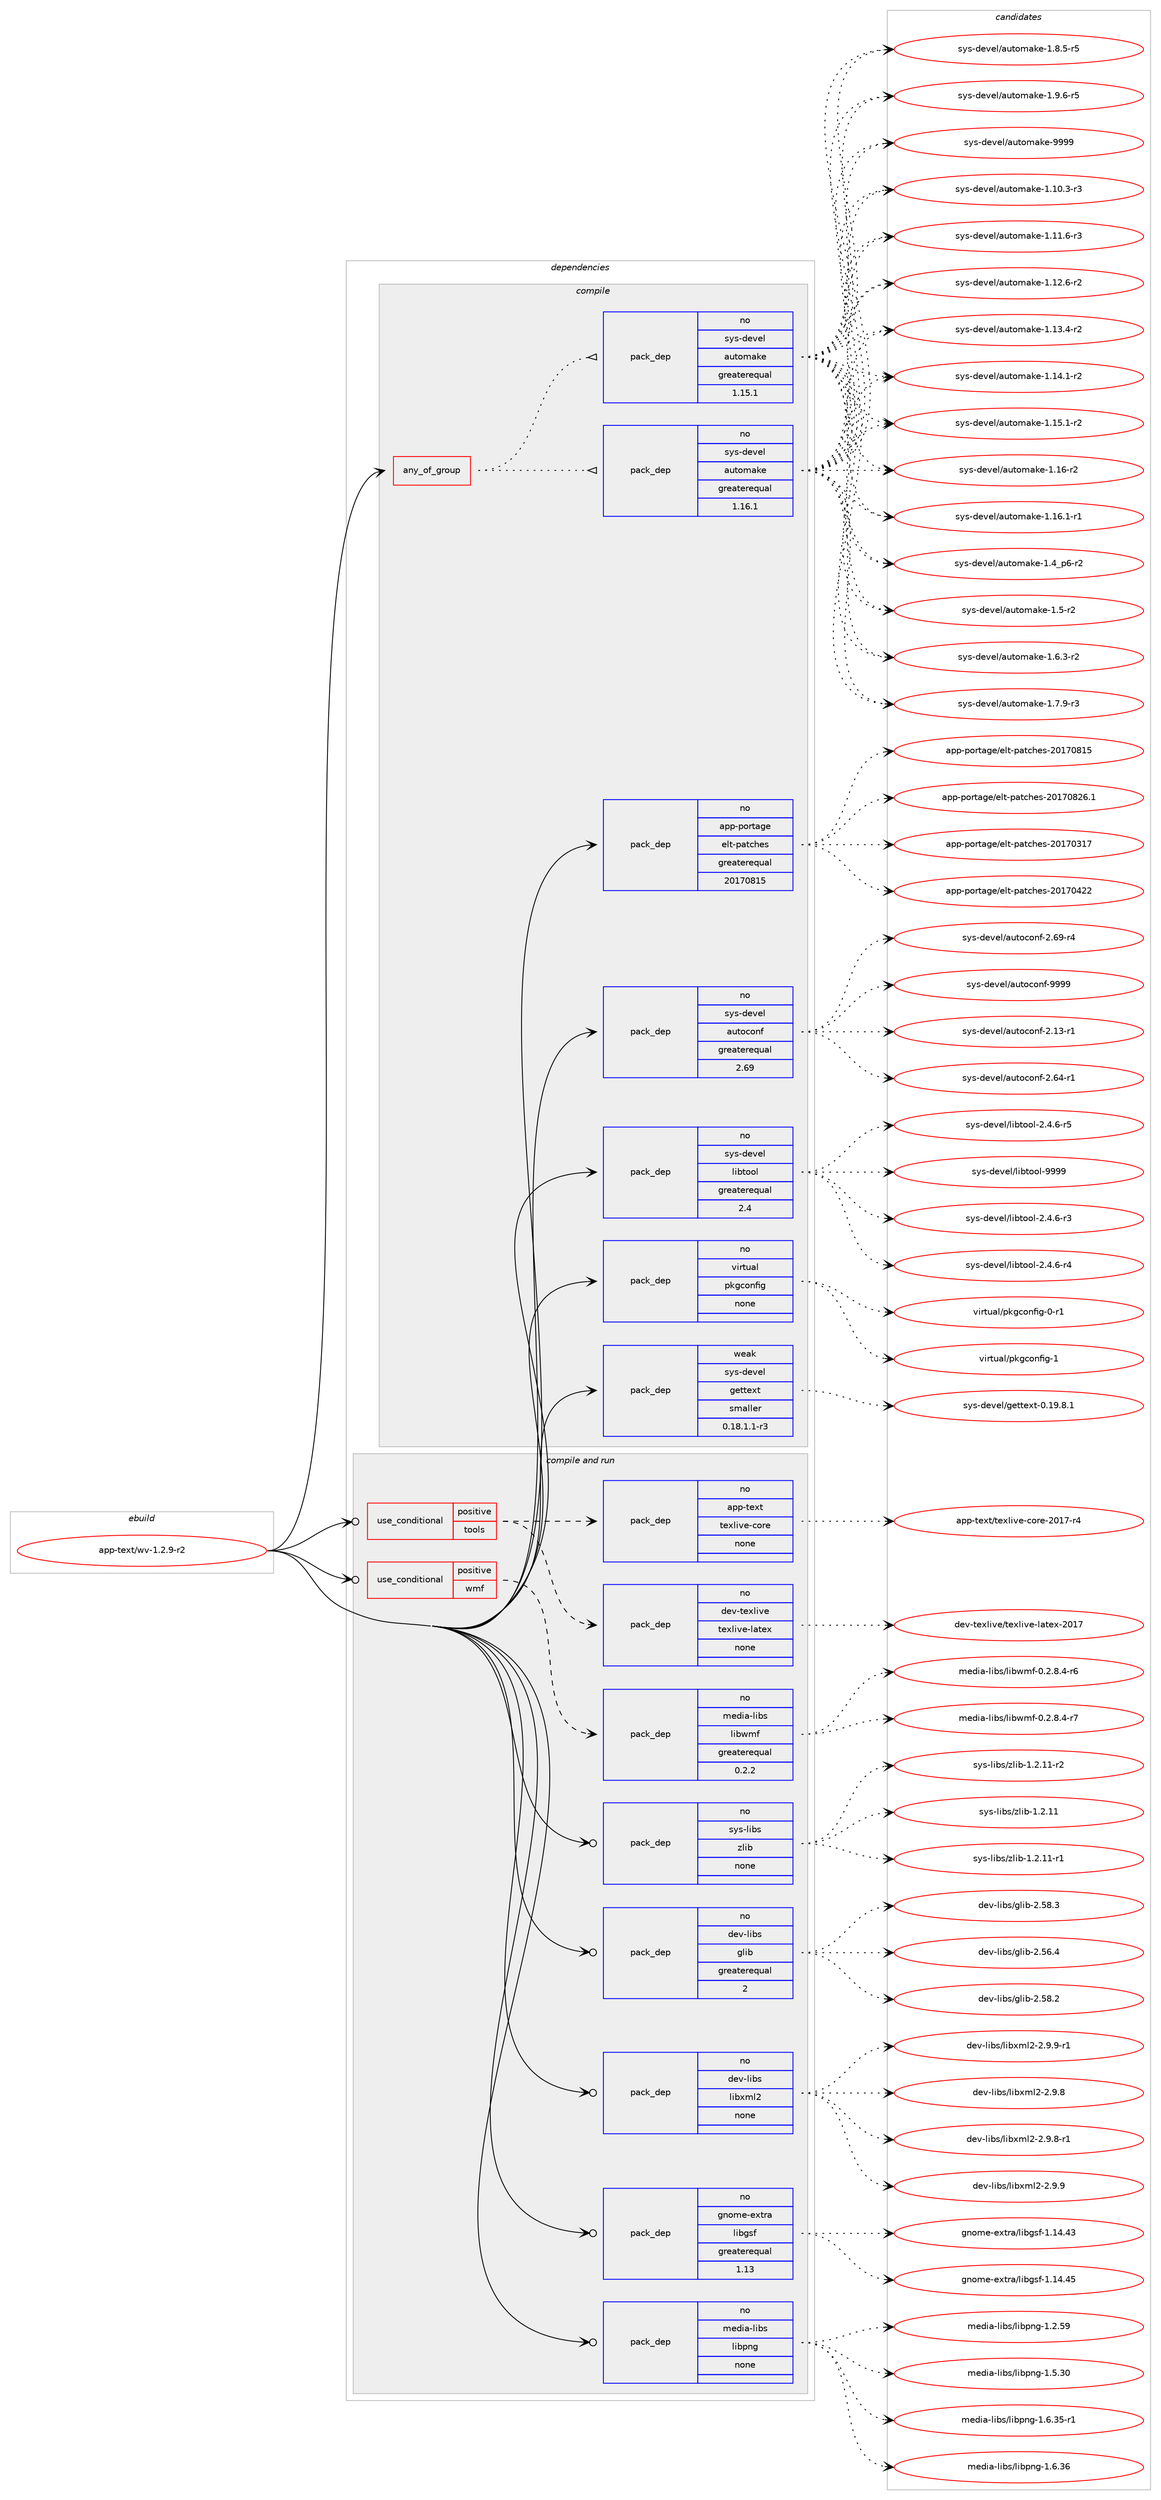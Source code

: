 digraph prolog {

# *************
# Graph options
# *************

newrank=true;
concentrate=true;
compound=true;
graph [rankdir=LR,fontname=Helvetica,fontsize=10,ranksep=1.5];#, ranksep=2.5, nodesep=0.2];
edge  [arrowhead=vee];
node  [fontname=Helvetica,fontsize=10];

# **********
# The ebuild
# **********

subgraph cluster_leftcol {
color=gray;
rank=same;
label=<<i>ebuild</i>>;
id [label="app-text/wv-1.2.9-r2", color=red, width=4, href="../app-text/wv-1.2.9-r2.svg"];
}

# ****************
# The dependencies
# ****************

subgraph cluster_midcol {
color=gray;
label=<<i>dependencies</i>>;
subgraph cluster_compile {
fillcolor="#eeeeee";
style=filled;
label=<<i>compile</i>>;
subgraph any20020 {
dependency1313328 [label=<<TABLE BORDER="0" CELLBORDER="1" CELLSPACING="0" CELLPADDING="4"><TR><TD CELLPADDING="10">any_of_group</TD></TR></TABLE>>, shape=none, color=red];subgraph pack936463 {
dependency1313329 [label=<<TABLE BORDER="0" CELLBORDER="1" CELLSPACING="0" CELLPADDING="4" WIDTH="220"><TR><TD ROWSPAN="6" CELLPADDING="30">pack_dep</TD></TR><TR><TD WIDTH="110">no</TD></TR><TR><TD>sys-devel</TD></TR><TR><TD>automake</TD></TR><TR><TD>greaterequal</TD></TR><TR><TD>1.16.1</TD></TR></TABLE>>, shape=none, color=blue];
}
dependency1313328:e -> dependency1313329:w [weight=20,style="dotted",arrowhead="oinv"];
subgraph pack936464 {
dependency1313330 [label=<<TABLE BORDER="0" CELLBORDER="1" CELLSPACING="0" CELLPADDING="4" WIDTH="220"><TR><TD ROWSPAN="6" CELLPADDING="30">pack_dep</TD></TR><TR><TD WIDTH="110">no</TD></TR><TR><TD>sys-devel</TD></TR><TR><TD>automake</TD></TR><TR><TD>greaterequal</TD></TR><TR><TD>1.15.1</TD></TR></TABLE>>, shape=none, color=blue];
}
dependency1313328:e -> dependency1313330:w [weight=20,style="dotted",arrowhead="oinv"];
}
id:e -> dependency1313328:w [weight=20,style="solid",arrowhead="vee"];
subgraph pack936465 {
dependency1313331 [label=<<TABLE BORDER="0" CELLBORDER="1" CELLSPACING="0" CELLPADDING="4" WIDTH="220"><TR><TD ROWSPAN="6" CELLPADDING="30">pack_dep</TD></TR><TR><TD WIDTH="110">no</TD></TR><TR><TD>app-portage</TD></TR><TR><TD>elt-patches</TD></TR><TR><TD>greaterequal</TD></TR><TR><TD>20170815</TD></TR></TABLE>>, shape=none, color=blue];
}
id:e -> dependency1313331:w [weight=20,style="solid",arrowhead="vee"];
subgraph pack936466 {
dependency1313332 [label=<<TABLE BORDER="0" CELLBORDER="1" CELLSPACING="0" CELLPADDING="4" WIDTH="220"><TR><TD ROWSPAN="6" CELLPADDING="30">pack_dep</TD></TR><TR><TD WIDTH="110">no</TD></TR><TR><TD>sys-devel</TD></TR><TR><TD>autoconf</TD></TR><TR><TD>greaterequal</TD></TR><TR><TD>2.69</TD></TR></TABLE>>, shape=none, color=blue];
}
id:e -> dependency1313332:w [weight=20,style="solid",arrowhead="vee"];
subgraph pack936467 {
dependency1313333 [label=<<TABLE BORDER="0" CELLBORDER="1" CELLSPACING="0" CELLPADDING="4" WIDTH="220"><TR><TD ROWSPAN="6" CELLPADDING="30">pack_dep</TD></TR><TR><TD WIDTH="110">no</TD></TR><TR><TD>sys-devel</TD></TR><TR><TD>libtool</TD></TR><TR><TD>greaterequal</TD></TR><TR><TD>2.4</TD></TR></TABLE>>, shape=none, color=blue];
}
id:e -> dependency1313333:w [weight=20,style="solid",arrowhead="vee"];
subgraph pack936468 {
dependency1313334 [label=<<TABLE BORDER="0" CELLBORDER="1" CELLSPACING="0" CELLPADDING="4" WIDTH="220"><TR><TD ROWSPAN="6" CELLPADDING="30">pack_dep</TD></TR><TR><TD WIDTH="110">no</TD></TR><TR><TD>virtual</TD></TR><TR><TD>pkgconfig</TD></TR><TR><TD>none</TD></TR><TR><TD></TD></TR></TABLE>>, shape=none, color=blue];
}
id:e -> dependency1313334:w [weight=20,style="solid",arrowhead="vee"];
subgraph pack936469 {
dependency1313335 [label=<<TABLE BORDER="0" CELLBORDER="1" CELLSPACING="0" CELLPADDING="4" WIDTH="220"><TR><TD ROWSPAN="6" CELLPADDING="30">pack_dep</TD></TR><TR><TD WIDTH="110">weak</TD></TR><TR><TD>sys-devel</TD></TR><TR><TD>gettext</TD></TR><TR><TD>smaller</TD></TR><TR><TD>0.18.1.1-r3</TD></TR></TABLE>>, shape=none, color=blue];
}
id:e -> dependency1313335:w [weight=20,style="solid",arrowhead="vee"];
}
subgraph cluster_compileandrun {
fillcolor="#eeeeee";
style=filled;
label=<<i>compile and run</i>>;
subgraph cond356296 {
dependency1313336 [label=<<TABLE BORDER="0" CELLBORDER="1" CELLSPACING="0" CELLPADDING="4"><TR><TD ROWSPAN="3" CELLPADDING="10">use_conditional</TD></TR><TR><TD>positive</TD></TR><TR><TD>tools</TD></TR></TABLE>>, shape=none, color=red];
subgraph pack936470 {
dependency1313337 [label=<<TABLE BORDER="0" CELLBORDER="1" CELLSPACING="0" CELLPADDING="4" WIDTH="220"><TR><TD ROWSPAN="6" CELLPADDING="30">pack_dep</TD></TR><TR><TD WIDTH="110">no</TD></TR><TR><TD>app-text</TD></TR><TR><TD>texlive-core</TD></TR><TR><TD>none</TD></TR><TR><TD></TD></TR></TABLE>>, shape=none, color=blue];
}
dependency1313336:e -> dependency1313337:w [weight=20,style="dashed",arrowhead="vee"];
subgraph pack936471 {
dependency1313338 [label=<<TABLE BORDER="0" CELLBORDER="1" CELLSPACING="0" CELLPADDING="4" WIDTH="220"><TR><TD ROWSPAN="6" CELLPADDING="30">pack_dep</TD></TR><TR><TD WIDTH="110">no</TD></TR><TR><TD>dev-texlive</TD></TR><TR><TD>texlive-latex</TD></TR><TR><TD>none</TD></TR><TR><TD></TD></TR></TABLE>>, shape=none, color=blue];
}
dependency1313336:e -> dependency1313338:w [weight=20,style="dashed",arrowhead="vee"];
}
id:e -> dependency1313336:w [weight=20,style="solid",arrowhead="odotvee"];
subgraph cond356297 {
dependency1313339 [label=<<TABLE BORDER="0" CELLBORDER="1" CELLSPACING="0" CELLPADDING="4"><TR><TD ROWSPAN="3" CELLPADDING="10">use_conditional</TD></TR><TR><TD>positive</TD></TR><TR><TD>wmf</TD></TR></TABLE>>, shape=none, color=red];
subgraph pack936472 {
dependency1313340 [label=<<TABLE BORDER="0" CELLBORDER="1" CELLSPACING="0" CELLPADDING="4" WIDTH="220"><TR><TD ROWSPAN="6" CELLPADDING="30">pack_dep</TD></TR><TR><TD WIDTH="110">no</TD></TR><TR><TD>media-libs</TD></TR><TR><TD>libwmf</TD></TR><TR><TD>greaterequal</TD></TR><TR><TD>0.2.2</TD></TR></TABLE>>, shape=none, color=blue];
}
dependency1313339:e -> dependency1313340:w [weight=20,style="dashed",arrowhead="vee"];
}
id:e -> dependency1313339:w [weight=20,style="solid",arrowhead="odotvee"];
subgraph pack936473 {
dependency1313341 [label=<<TABLE BORDER="0" CELLBORDER="1" CELLSPACING="0" CELLPADDING="4" WIDTH="220"><TR><TD ROWSPAN="6" CELLPADDING="30">pack_dep</TD></TR><TR><TD WIDTH="110">no</TD></TR><TR><TD>dev-libs</TD></TR><TR><TD>glib</TD></TR><TR><TD>greaterequal</TD></TR><TR><TD>2</TD></TR></TABLE>>, shape=none, color=blue];
}
id:e -> dependency1313341:w [weight=20,style="solid",arrowhead="odotvee"];
subgraph pack936474 {
dependency1313342 [label=<<TABLE BORDER="0" CELLBORDER="1" CELLSPACING="0" CELLPADDING="4" WIDTH="220"><TR><TD ROWSPAN="6" CELLPADDING="30">pack_dep</TD></TR><TR><TD WIDTH="110">no</TD></TR><TR><TD>dev-libs</TD></TR><TR><TD>libxml2</TD></TR><TR><TD>none</TD></TR><TR><TD></TD></TR></TABLE>>, shape=none, color=blue];
}
id:e -> dependency1313342:w [weight=20,style="solid",arrowhead="odotvee"];
subgraph pack936475 {
dependency1313343 [label=<<TABLE BORDER="0" CELLBORDER="1" CELLSPACING="0" CELLPADDING="4" WIDTH="220"><TR><TD ROWSPAN="6" CELLPADDING="30">pack_dep</TD></TR><TR><TD WIDTH="110">no</TD></TR><TR><TD>gnome-extra</TD></TR><TR><TD>libgsf</TD></TR><TR><TD>greaterequal</TD></TR><TR><TD>1.13</TD></TR></TABLE>>, shape=none, color=blue];
}
id:e -> dependency1313343:w [weight=20,style="solid",arrowhead="odotvee"];
subgraph pack936476 {
dependency1313344 [label=<<TABLE BORDER="0" CELLBORDER="1" CELLSPACING="0" CELLPADDING="4" WIDTH="220"><TR><TD ROWSPAN="6" CELLPADDING="30">pack_dep</TD></TR><TR><TD WIDTH="110">no</TD></TR><TR><TD>media-libs</TD></TR><TR><TD>libpng</TD></TR><TR><TD>none</TD></TR><TR><TD></TD></TR></TABLE>>, shape=none, color=blue];
}
id:e -> dependency1313344:w [weight=20,style="solid",arrowhead="odotvee"];
subgraph pack936477 {
dependency1313345 [label=<<TABLE BORDER="0" CELLBORDER="1" CELLSPACING="0" CELLPADDING="4" WIDTH="220"><TR><TD ROWSPAN="6" CELLPADDING="30">pack_dep</TD></TR><TR><TD WIDTH="110">no</TD></TR><TR><TD>sys-libs</TD></TR><TR><TD>zlib</TD></TR><TR><TD>none</TD></TR><TR><TD></TD></TR></TABLE>>, shape=none, color=blue];
}
id:e -> dependency1313345:w [weight=20,style="solid",arrowhead="odotvee"];
}
subgraph cluster_run {
fillcolor="#eeeeee";
style=filled;
label=<<i>run</i>>;
}
}

# **************
# The candidates
# **************

subgraph cluster_choices {
rank=same;
color=gray;
label=<<i>candidates</i>>;

subgraph choice936463 {
color=black;
nodesep=1;
choice11512111545100101118101108479711711611110997107101454946494846514511451 [label="sys-devel/automake-1.10.3-r3", color=red, width=4,href="../sys-devel/automake-1.10.3-r3.svg"];
choice11512111545100101118101108479711711611110997107101454946494946544511451 [label="sys-devel/automake-1.11.6-r3", color=red, width=4,href="../sys-devel/automake-1.11.6-r3.svg"];
choice11512111545100101118101108479711711611110997107101454946495046544511450 [label="sys-devel/automake-1.12.6-r2", color=red, width=4,href="../sys-devel/automake-1.12.6-r2.svg"];
choice11512111545100101118101108479711711611110997107101454946495146524511450 [label="sys-devel/automake-1.13.4-r2", color=red, width=4,href="../sys-devel/automake-1.13.4-r2.svg"];
choice11512111545100101118101108479711711611110997107101454946495246494511450 [label="sys-devel/automake-1.14.1-r2", color=red, width=4,href="../sys-devel/automake-1.14.1-r2.svg"];
choice11512111545100101118101108479711711611110997107101454946495346494511450 [label="sys-devel/automake-1.15.1-r2", color=red, width=4,href="../sys-devel/automake-1.15.1-r2.svg"];
choice1151211154510010111810110847971171161111099710710145494649544511450 [label="sys-devel/automake-1.16-r2", color=red, width=4,href="../sys-devel/automake-1.16-r2.svg"];
choice11512111545100101118101108479711711611110997107101454946495446494511449 [label="sys-devel/automake-1.16.1-r1", color=red, width=4,href="../sys-devel/automake-1.16.1-r1.svg"];
choice115121115451001011181011084797117116111109971071014549465295112544511450 [label="sys-devel/automake-1.4_p6-r2", color=red, width=4,href="../sys-devel/automake-1.4_p6-r2.svg"];
choice11512111545100101118101108479711711611110997107101454946534511450 [label="sys-devel/automake-1.5-r2", color=red, width=4,href="../sys-devel/automake-1.5-r2.svg"];
choice115121115451001011181011084797117116111109971071014549465446514511450 [label="sys-devel/automake-1.6.3-r2", color=red, width=4,href="../sys-devel/automake-1.6.3-r2.svg"];
choice115121115451001011181011084797117116111109971071014549465546574511451 [label="sys-devel/automake-1.7.9-r3", color=red, width=4,href="../sys-devel/automake-1.7.9-r3.svg"];
choice115121115451001011181011084797117116111109971071014549465646534511453 [label="sys-devel/automake-1.8.5-r5", color=red, width=4,href="../sys-devel/automake-1.8.5-r5.svg"];
choice115121115451001011181011084797117116111109971071014549465746544511453 [label="sys-devel/automake-1.9.6-r5", color=red, width=4,href="../sys-devel/automake-1.9.6-r5.svg"];
choice115121115451001011181011084797117116111109971071014557575757 [label="sys-devel/automake-9999", color=red, width=4,href="../sys-devel/automake-9999.svg"];
dependency1313329:e -> choice11512111545100101118101108479711711611110997107101454946494846514511451:w [style=dotted,weight="100"];
dependency1313329:e -> choice11512111545100101118101108479711711611110997107101454946494946544511451:w [style=dotted,weight="100"];
dependency1313329:e -> choice11512111545100101118101108479711711611110997107101454946495046544511450:w [style=dotted,weight="100"];
dependency1313329:e -> choice11512111545100101118101108479711711611110997107101454946495146524511450:w [style=dotted,weight="100"];
dependency1313329:e -> choice11512111545100101118101108479711711611110997107101454946495246494511450:w [style=dotted,weight="100"];
dependency1313329:e -> choice11512111545100101118101108479711711611110997107101454946495346494511450:w [style=dotted,weight="100"];
dependency1313329:e -> choice1151211154510010111810110847971171161111099710710145494649544511450:w [style=dotted,weight="100"];
dependency1313329:e -> choice11512111545100101118101108479711711611110997107101454946495446494511449:w [style=dotted,weight="100"];
dependency1313329:e -> choice115121115451001011181011084797117116111109971071014549465295112544511450:w [style=dotted,weight="100"];
dependency1313329:e -> choice11512111545100101118101108479711711611110997107101454946534511450:w [style=dotted,weight="100"];
dependency1313329:e -> choice115121115451001011181011084797117116111109971071014549465446514511450:w [style=dotted,weight="100"];
dependency1313329:e -> choice115121115451001011181011084797117116111109971071014549465546574511451:w [style=dotted,weight="100"];
dependency1313329:e -> choice115121115451001011181011084797117116111109971071014549465646534511453:w [style=dotted,weight="100"];
dependency1313329:e -> choice115121115451001011181011084797117116111109971071014549465746544511453:w [style=dotted,weight="100"];
dependency1313329:e -> choice115121115451001011181011084797117116111109971071014557575757:w [style=dotted,weight="100"];
}
subgraph choice936464 {
color=black;
nodesep=1;
choice11512111545100101118101108479711711611110997107101454946494846514511451 [label="sys-devel/automake-1.10.3-r3", color=red, width=4,href="../sys-devel/automake-1.10.3-r3.svg"];
choice11512111545100101118101108479711711611110997107101454946494946544511451 [label="sys-devel/automake-1.11.6-r3", color=red, width=4,href="../sys-devel/automake-1.11.6-r3.svg"];
choice11512111545100101118101108479711711611110997107101454946495046544511450 [label="sys-devel/automake-1.12.6-r2", color=red, width=4,href="../sys-devel/automake-1.12.6-r2.svg"];
choice11512111545100101118101108479711711611110997107101454946495146524511450 [label="sys-devel/automake-1.13.4-r2", color=red, width=4,href="../sys-devel/automake-1.13.4-r2.svg"];
choice11512111545100101118101108479711711611110997107101454946495246494511450 [label="sys-devel/automake-1.14.1-r2", color=red, width=4,href="../sys-devel/automake-1.14.1-r2.svg"];
choice11512111545100101118101108479711711611110997107101454946495346494511450 [label="sys-devel/automake-1.15.1-r2", color=red, width=4,href="../sys-devel/automake-1.15.1-r2.svg"];
choice1151211154510010111810110847971171161111099710710145494649544511450 [label="sys-devel/automake-1.16-r2", color=red, width=4,href="../sys-devel/automake-1.16-r2.svg"];
choice11512111545100101118101108479711711611110997107101454946495446494511449 [label="sys-devel/automake-1.16.1-r1", color=red, width=4,href="../sys-devel/automake-1.16.1-r1.svg"];
choice115121115451001011181011084797117116111109971071014549465295112544511450 [label="sys-devel/automake-1.4_p6-r2", color=red, width=4,href="../sys-devel/automake-1.4_p6-r2.svg"];
choice11512111545100101118101108479711711611110997107101454946534511450 [label="sys-devel/automake-1.5-r2", color=red, width=4,href="../sys-devel/automake-1.5-r2.svg"];
choice115121115451001011181011084797117116111109971071014549465446514511450 [label="sys-devel/automake-1.6.3-r2", color=red, width=4,href="../sys-devel/automake-1.6.3-r2.svg"];
choice115121115451001011181011084797117116111109971071014549465546574511451 [label="sys-devel/automake-1.7.9-r3", color=red, width=4,href="../sys-devel/automake-1.7.9-r3.svg"];
choice115121115451001011181011084797117116111109971071014549465646534511453 [label="sys-devel/automake-1.8.5-r5", color=red, width=4,href="../sys-devel/automake-1.8.5-r5.svg"];
choice115121115451001011181011084797117116111109971071014549465746544511453 [label="sys-devel/automake-1.9.6-r5", color=red, width=4,href="../sys-devel/automake-1.9.6-r5.svg"];
choice115121115451001011181011084797117116111109971071014557575757 [label="sys-devel/automake-9999", color=red, width=4,href="../sys-devel/automake-9999.svg"];
dependency1313330:e -> choice11512111545100101118101108479711711611110997107101454946494846514511451:w [style=dotted,weight="100"];
dependency1313330:e -> choice11512111545100101118101108479711711611110997107101454946494946544511451:w [style=dotted,weight="100"];
dependency1313330:e -> choice11512111545100101118101108479711711611110997107101454946495046544511450:w [style=dotted,weight="100"];
dependency1313330:e -> choice11512111545100101118101108479711711611110997107101454946495146524511450:w [style=dotted,weight="100"];
dependency1313330:e -> choice11512111545100101118101108479711711611110997107101454946495246494511450:w [style=dotted,weight="100"];
dependency1313330:e -> choice11512111545100101118101108479711711611110997107101454946495346494511450:w [style=dotted,weight="100"];
dependency1313330:e -> choice1151211154510010111810110847971171161111099710710145494649544511450:w [style=dotted,weight="100"];
dependency1313330:e -> choice11512111545100101118101108479711711611110997107101454946495446494511449:w [style=dotted,weight="100"];
dependency1313330:e -> choice115121115451001011181011084797117116111109971071014549465295112544511450:w [style=dotted,weight="100"];
dependency1313330:e -> choice11512111545100101118101108479711711611110997107101454946534511450:w [style=dotted,weight="100"];
dependency1313330:e -> choice115121115451001011181011084797117116111109971071014549465446514511450:w [style=dotted,weight="100"];
dependency1313330:e -> choice115121115451001011181011084797117116111109971071014549465546574511451:w [style=dotted,weight="100"];
dependency1313330:e -> choice115121115451001011181011084797117116111109971071014549465646534511453:w [style=dotted,weight="100"];
dependency1313330:e -> choice115121115451001011181011084797117116111109971071014549465746544511453:w [style=dotted,weight="100"];
dependency1313330:e -> choice115121115451001011181011084797117116111109971071014557575757:w [style=dotted,weight="100"];
}
subgraph choice936465 {
color=black;
nodesep=1;
choice97112112451121111141169710310147101108116451129711699104101115455048495548514955 [label="app-portage/elt-patches-20170317", color=red, width=4,href="../app-portage/elt-patches-20170317.svg"];
choice97112112451121111141169710310147101108116451129711699104101115455048495548525050 [label="app-portage/elt-patches-20170422", color=red, width=4,href="../app-portage/elt-patches-20170422.svg"];
choice97112112451121111141169710310147101108116451129711699104101115455048495548564953 [label="app-portage/elt-patches-20170815", color=red, width=4,href="../app-portage/elt-patches-20170815.svg"];
choice971121124511211111411697103101471011081164511297116991041011154550484955485650544649 [label="app-portage/elt-patches-20170826.1", color=red, width=4,href="../app-portage/elt-patches-20170826.1.svg"];
dependency1313331:e -> choice97112112451121111141169710310147101108116451129711699104101115455048495548514955:w [style=dotted,weight="100"];
dependency1313331:e -> choice97112112451121111141169710310147101108116451129711699104101115455048495548525050:w [style=dotted,weight="100"];
dependency1313331:e -> choice97112112451121111141169710310147101108116451129711699104101115455048495548564953:w [style=dotted,weight="100"];
dependency1313331:e -> choice971121124511211111411697103101471011081164511297116991041011154550484955485650544649:w [style=dotted,weight="100"];
}
subgraph choice936466 {
color=black;
nodesep=1;
choice1151211154510010111810110847971171161119911111010245504649514511449 [label="sys-devel/autoconf-2.13-r1", color=red, width=4,href="../sys-devel/autoconf-2.13-r1.svg"];
choice1151211154510010111810110847971171161119911111010245504654524511449 [label="sys-devel/autoconf-2.64-r1", color=red, width=4,href="../sys-devel/autoconf-2.64-r1.svg"];
choice1151211154510010111810110847971171161119911111010245504654574511452 [label="sys-devel/autoconf-2.69-r4", color=red, width=4,href="../sys-devel/autoconf-2.69-r4.svg"];
choice115121115451001011181011084797117116111991111101024557575757 [label="sys-devel/autoconf-9999", color=red, width=4,href="../sys-devel/autoconf-9999.svg"];
dependency1313332:e -> choice1151211154510010111810110847971171161119911111010245504649514511449:w [style=dotted,weight="100"];
dependency1313332:e -> choice1151211154510010111810110847971171161119911111010245504654524511449:w [style=dotted,weight="100"];
dependency1313332:e -> choice1151211154510010111810110847971171161119911111010245504654574511452:w [style=dotted,weight="100"];
dependency1313332:e -> choice115121115451001011181011084797117116111991111101024557575757:w [style=dotted,weight="100"];
}
subgraph choice936467 {
color=black;
nodesep=1;
choice1151211154510010111810110847108105981161111111084550465246544511451 [label="sys-devel/libtool-2.4.6-r3", color=red, width=4,href="../sys-devel/libtool-2.4.6-r3.svg"];
choice1151211154510010111810110847108105981161111111084550465246544511452 [label="sys-devel/libtool-2.4.6-r4", color=red, width=4,href="../sys-devel/libtool-2.4.6-r4.svg"];
choice1151211154510010111810110847108105981161111111084550465246544511453 [label="sys-devel/libtool-2.4.6-r5", color=red, width=4,href="../sys-devel/libtool-2.4.6-r5.svg"];
choice1151211154510010111810110847108105981161111111084557575757 [label="sys-devel/libtool-9999", color=red, width=4,href="../sys-devel/libtool-9999.svg"];
dependency1313333:e -> choice1151211154510010111810110847108105981161111111084550465246544511451:w [style=dotted,weight="100"];
dependency1313333:e -> choice1151211154510010111810110847108105981161111111084550465246544511452:w [style=dotted,weight="100"];
dependency1313333:e -> choice1151211154510010111810110847108105981161111111084550465246544511453:w [style=dotted,weight="100"];
dependency1313333:e -> choice1151211154510010111810110847108105981161111111084557575757:w [style=dotted,weight="100"];
}
subgraph choice936468 {
color=black;
nodesep=1;
choice11810511411611797108471121071039911111010210510345484511449 [label="virtual/pkgconfig-0-r1", color=red, width=4,href="../virtual/pkgconfig-0-r1.svg"];
choice1181051141161179710847112107103991111101021051034549 [label="virtual/pkgconfig-1", color=red, width=4,href="../virtual/pkgconfig-1.svg"];
dependency1313334:e -> choice11810511411611797108471121071039911111010210510345484511449:w [style=dotted,weight="100"];
dependency1313334:e -> choice1181051141161179710847112107103991111101021051034549:w [style=dotted,weight="100"];
}
subgraph choice936469 {
color=black;
nodesep=1;
choice1151211154510010111810110847103101116116101120116454846495746564649 [label="sys-devel/gettext-0.19.8.1", color=red, width=4,href="../sys-devel/gettext-0.19.8.1.svg"];
dependency1313335:e -> choice1151211154510010111810110847103101116116101120116454846495746564649:w [style=dotted,weight="100"];
}
subgraph choice936470 {
color=black;
nodesep=1;
choice971121124511610112011647116101120108105118101459911111410145504849554511452 [label="app-text/texlive-core-2017-r4", color=red, width=4,href="../app-text/texlive-core-2017-r4.svg"];
dependency1313337:e -> choice971121124511610112011647116101120108105118101459911111410145504849554511452:w [style=dotted,weight="100"];
}
subgraph choice936471 {
color=black;
nodesep=1;
choice100101118451161011201081051181014711610112010810511810145108971161011204550484955 [label="dev-texlive/texlive-latex-2017", color=red, width=4,href="../dev-texlive/texlive-latex-2017.svg"];
dependency1313338:e -> choice100101118451161011201081051181014711610112010810511810145108971161011204550484955:w [style=dotted,weight="100"];
}
subgraph choice936472 {
color=black;
nodesep=1;
choice109101100105974510810598115471081059811910910245484650465646524511454 [label="media-libs/libwmf-0.2.8.4-r6", color=red, width=4,href="../media-libs/libwmf-0.2.8.4-r6.svg"];
choice109101100105974510810598115471081059811910910245484650465646524511455 [label="media-libs/libwmf-0.2.8.4-r7", color=red, width=4,href="../media-libs/libwmf-0.2.8.4-r7.svg"];
dependency1313340:e -> choice109101100105974510810598115471081059811910910245484650465646524511454:w [style=dotted,weight="100"];
dependency1313340:e -> choice109101100105974510810598115471081059811910910245484650465646524511455:w [style=dotted,weight="100"];
}
subgraph choice936473 {
color=black;
nodesep=1;
choice1001011184510810598115471031081059845504653544652 [label="dev-libs/glib-2.56.4", color=red, width=4,href="../dev-libs/glib-2.56.4.svg"];
choice1001011184510810598115471031081059845504653564650 [label="dev-libs/glib-2.58.2", color=red, width=4,href="../dev-libs/glib-2.58.2.svg"];
choice1001011184510810598115471031081059845504653564651 [label="dev-libs/glib-2.58.3", color=red, width=4,href="../dev-libs/glib-2.58.3.svg"];
dependency1313341:e -> choice1001011184510810598115471031081059845504653544652:w [style=dotted,weight="100"];
dependency1313341:e -> choice1001011184510810598115471031081059845504653564650:w [style=dotted,weight="100"];
dependency1313341:e -> choice1001011184510810598115471031081059845504653564651:w [style=dotted,weight="100"];
}
subgraph choice936474 {
color=black;
nodesep=1;
choice1001011184510810598115471081059812010910850455046574656 [label="dev-libs/libxml2-2.9.8", color=red, width=4,href="../dev-libs/libxml2-2.9.8.svg"];
choice10010111845108105981154710810598120109108504550465746564511449 [label="dev-libs/libxml2-2.9.8-r1", color=red, width=4,href="../dev-libs/libxml2-2.9.8-r1.svg"];
choice1001011184510810598115471081059812010910850455046574657 [label="dev-libs/libxml2-2.9.9", color=red, width=4,href="../dev-libs/libxml2-2.9.9.svg"];
choice10010111845108105981154710810598120109108504550465746574511449 [label="dev-libs/libxml2-2.9.9-r1", color=red, width=4,href="../dev-libs/libxml2-2.9.9-r1.svg"];
dependency1313342:e -> choice1001011184510810598115471081059812010910850455046574656:w [style=dotted,weight="100"];
dependency1313342:e -> choice10010111845108105981154710810598120109108504550465746564511449:w [style=dotted,weight="100"];
dependency1313342:e -> choice1001011184510810598115471081059812010910850455046574657:w [style=dotted,weight="100"];
dependency1313342:e -> choice10010111845108105981154710810598120109108504550465746574511449:w [style=dotted,weight="100"];
}
subgraph choice936475 {
color=black;
nodesep=1;
choice103110111109101451011201161149747108105981031151024549464952465251 [label="gnome-extra/libgsf-1.14.43", color=red, width=4,href="../gnome-extra/libgsf-1.14.43.svg"];
choice103110111109101451011201161149747108105981031151024549464952465253 [label="gnome-extra/libgsf-1.14.45", color=red, width=4,href="../gnome-extra/libgsf-1.14.45.svg"];
dependency1313343:e -> choice103110111109101451011201161149747108105981031151024549464952465251:w [style=dotted,weight="100"];
dependency1313343:e -> choice103110111109101451011201161149747108105981031151024549464952465253:w [style=dotted,weight="100"];
}
subgraph choice936476 {
color=black;
nodesep=1;
choice109101100105974510810598115471081059811211010345494650465357 [label="media-libs/libpng-1.2.59", color=red, width=4,href="../media-libs/libpng-1.2.59.svg"];
choice109101100105974510810598115471081059811211010345494653465148 [label="media-libs/libpng-1.5.30", color=red, width=4,href="../media-libs/libpng-1.5.30.svg"];
choice1091011001059745108105981154710810598112110103454946544651534511449 [label="media-libs/libpng-1.6.35-r1", color=red, width=4,href="../media-libs/libpng-1.6.35-r1.svg"];
choice109101100105974510810598115471081059811211010345494654465154 [label="media-libs/libpng-1.6.36", color=red, width=4,href="../media-libs/libpng-1.6.36.svg"];
dependency1313344:e -> choice109101100105974510810598115471081059811211010345494650465357:w [style=dotted,weight="100"];
dependency1313344:e -> choice109101100105974510810598115471081059811211010345494653465148:w [style=dotted,weight="100"];
dependency1313344:e -> choice1091011001059745108105981154710810598112110103454946544651534511449:w [style=dotted,weight="100"];
dependency1313344:e -> choice109101100105974510810598115471081059811211010345494654465154:w [style=dotted,weight="100"];
}
subgraph choice936477 {
color=black;
nodesep=1;
choice1151211154510810598115471221081059845494650464949 [label="sys-libs/zlib-1.2.11", color=red, width=4,href="../sys-libs/zlib-1.2.11.svg"];
choice11512111545108105981154712210810598454946504649494511449 [label="sys-libs/zlib-1.2.11-r1", color=red, width=4,href="../sys-libs/zlib-1.2.11-r1.svg"];
choice11512111545108105981154712210810598454946504649494511450 [label="sys-libs/zlib-1.2.11-r2", color=red, width=4,href="../sys-libs/zlib-1.2.11-r2.svg"];
dependency1313345:e -> choice1151211154510810598115471221081059845494650464949:w [style=dotted,weight="100"];
dependency1313345:e -> choice11512111545108105981154712210810598454946504649494511449:w [style=dotted,weight="100"];
dependency1313345:e -> choice11512111545108105981154712210810598454946504649494511450:w [style=dotted,weight="100"];
}
}

}
